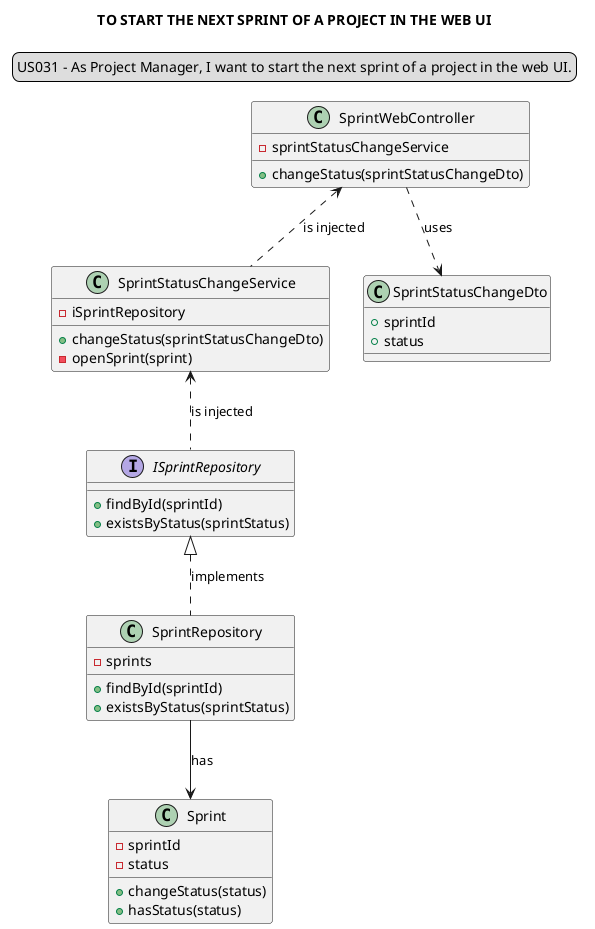 @startuml

skinparam sequenceMessageAlign center
title TO START THE NEXT SPRINT OF A PROJECT IN THE WEB UI
legend top
US031 - As Project Manager, I want to start the next sprint of a project in the web UI.
end legend


class SprintWebController {
- sprintStatusChangeService
+ changeStatus(sprintStatusChangeDto)
}

class SprintStatusChangeService {
- iSprintRepository
+ changeStatus(sprintStatusChangeDto)
- openSprint(sprint)
}

interface ISprintRepository {
+ findById(sprintId)
+ existsByStatus(sprintStatus)
}

class SprintRepository {
- sprints
+ findById(sprintId)
+ existsByStatus(sprintStatus)
}


class Sprint {
- sprintId
- status
+ changeStatus(status)
+ hasStatus(status)
}

class SprintStatusChangeDto {
+ sprintId
+ status
}

SprintWebController ..> SprintStatusChangeDto: uses
SprintWebController <.. SprintStatusChangeService: is injected
SprintStatusChangeService <.. ISprintRepository: is injected
ISprintRepository <|.. SprintRepository: implements
SprintRepository --> Sprint: has


@enduml